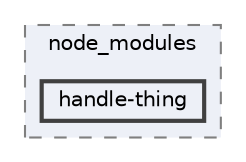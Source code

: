 digraph "pkiclassroomrescheduler/src/main/frontend/node_modules/handle-thing"
{
 // LATEX_PDF_SIZE
  bgcolor="transparent";
  edge [fontname=Helvetica,fontsize=10,labelfontname=Helvetica,labelfontsize=10];
  node [fontname=Helvetica,fontsize=10,shape=box,height=0.2,width=0.4];
  compound=true
  subgraph clusterdir_72953eda66ccb3a2722c28e1c3e6c23b {
    graph [ bgcolor="#edf0f7", pencolor="grey50", label="node_modules", fontname=Helvetica,fontsize=10 style="filled,dashed", URL="dir_72953eda66ccb3a2722c28e1c3e6c23b.html",tooltip=""]
  dir_5896fee368d6f8d661200c7acf20742e [label="handle-thing", fillcolor="#edf0f7", color="grey25", style="filled,bold", URL="dir_5896fee368d6f8d661200c7acf20742e.html",tooltip=""];
  }
}

